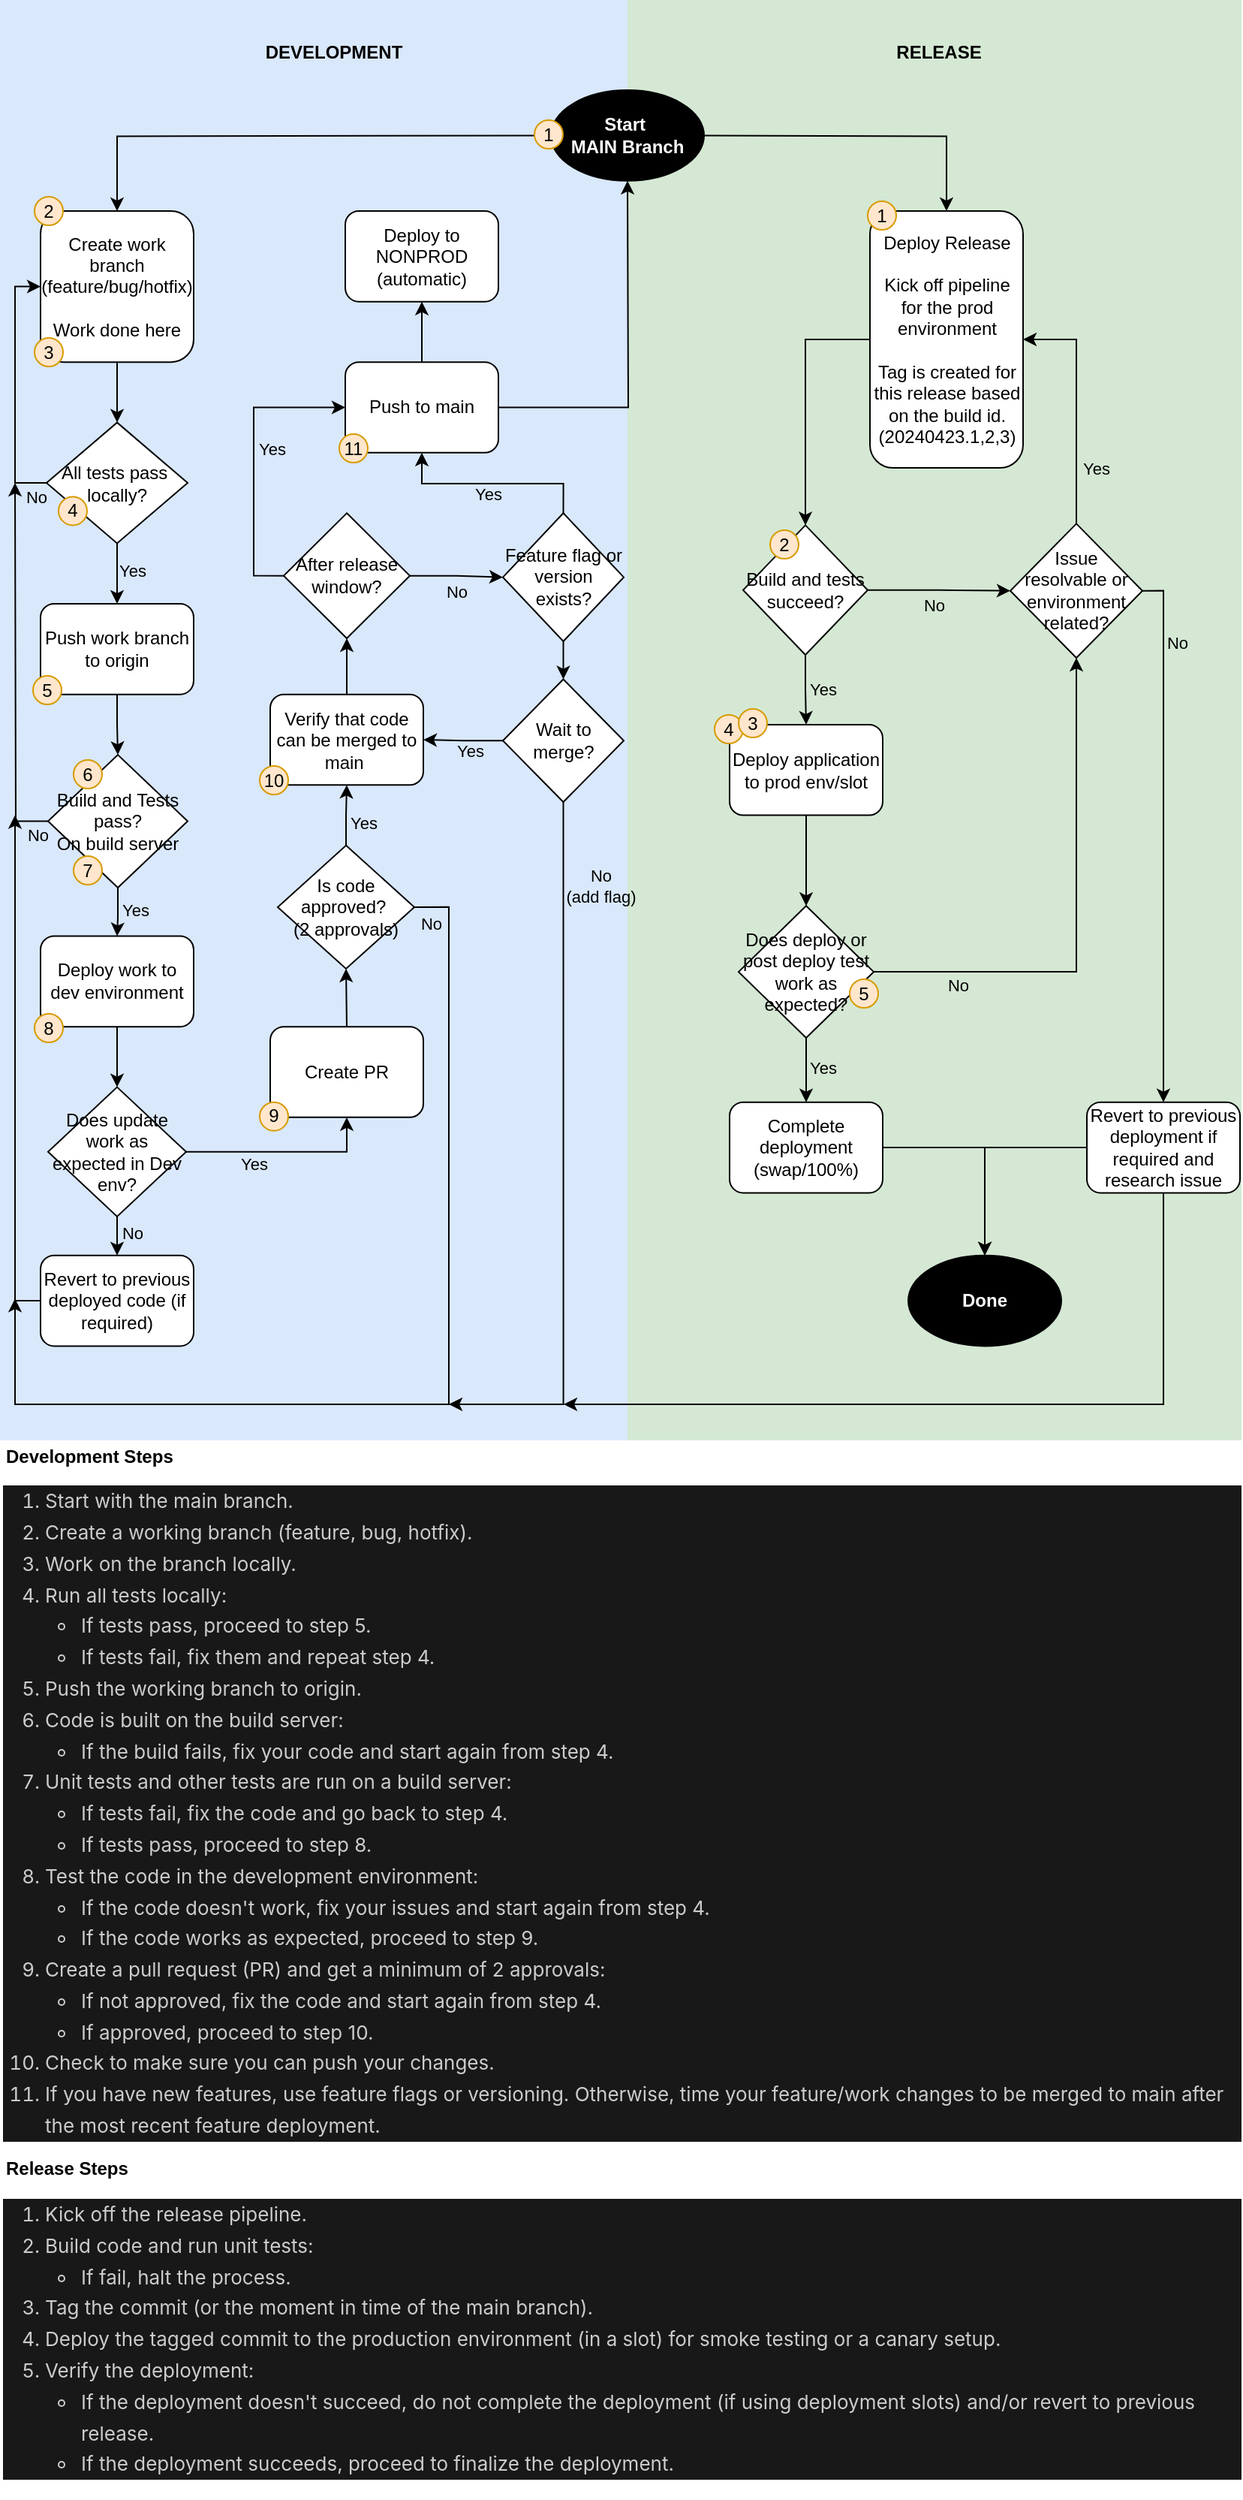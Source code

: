 <mxfile version="22.1.2" type="device">
  <diagram id="C5RBs43oDa-KdzZeNtuy" name="Page-1">
    <mxGraphModel dx="1242" dy="803" grid="0" gridSize="10" guides="1" tooltips="1" connect="1" arrows="1" fold="1" page="1" pageScale="1" pageWidth="827" pageHeight="1169" math="0" shadow="0">
      <root>
        <mxCell id="WIyWlLk6GJQsqaUBKTNV-0" />
        <mxCell id="WIyWlLk6GJQsqaUBKTNV-1" parent="WIyWlLk6GJQsqaUBKTNV-0" />
        <mxCell id="Xd6AD5frq-kMg15XLtfD-115" value="" style="rounded=0;whiteSpace=wrap;html=1;fillColor=#d5e8d4;strokeColor=none;" vertex="1" parent="WIyWlLk6GJQsqaUBKTNV-1">
          <mxGeometry x="409" width="418" height="959" as="geometry" />
        </mxCell>
        <mxCell id="Xd6AD5frq-kMg15XLtfD-114" value="" style="rounded=0;whiteSpace=wrap;html=1;fillColor=#dae8fc;strokeColor=none;" vertex="1" parent="WIyWlLk6GJQsqaUBKTNV-1">
          <mxGeometry width="418" height="959" as="geometry" />
        </mxCell>
        <mxCell id="Xd6AD5frq-kMg15XLtfD-113" value="" style="group;fontColor=#FFFFFF;" vertex="1" connectable="0" parent="WIyWlLk6GJQsqaUBKTNV-1">
          <mxGeometry x="10" y="50" width="816" height="885" as="geometry" />
        </mxCell>
        <mxCell id="Xd6AD5frq-kMg15XLtfD-31" style="edgeStyle=orthogonalEdgeStyle;rounded=0;orthogonalLoop=1;jettySize=auto;html=1;entryX=0.5;entryY=0;entryDx=0;entryDy=0;" edge="1" parent="Xd6AD5frq-kMg15XLtfD-113" target="Xd6AD5frq-kMg15XLtfD-3">
          <mxGeometry relative="1" as="geometry">
            <mxPoint x="357" y="40.227" as="sourcePoint" />
          </mxGeometry>
        </mxCell>
        <mxCell id="Xd6AD5frq-kMg15XLtfD-3" value="Create work branch&lt;br&gt;(feature/bug/hotfix)&lt;br&gt;&lt;br&gt;Work done here" style="rounded=1;whiteSpace=wrap;html=1;container=0;" vertex="1" parent="Xd6AD5frq-kMg15XLtfD-113">
          <mxGeometry x="17" y="90.511" width="102" height="100.568" as="geometry" />
        </mxCell>
        <mxCell id="Xd6AD5frq-kMg15XLtfD-35" style="edgeStyle=orthogonalEdgeStyle;rounded=0;orthogonalLoop=1;jettySize=auto;html=1;entryX=0;entryY=0.5;entryDx=0;entryDy=0;exitX=0;exitY=0.5;exitDx=0;exitDy=0;" edge="1" parent="Xd6AD5frq-kMg15XLtfD-113" source="Xd6AD5frq-kMg15XLtfD-5" target="Xd6AD5frq-kMg15XLtfD-3">
          <mxGeometry relative="1" as="geometry">
            <Array as="points">
              <mxPoint y="272" />
              <mxPoint y="141" />
            </Array>
          </mxGeometry>
        </mxCell>
        <mxCell id="Xd6AD5frq-kMg15XLtfD-40" value="No" style="edgeLabel;html=1;align=center;verticalAlign=middle;resizable=0;points=[];container=0;labelBackgroundColor=none;" vertex="1" connectable="0" parent="Xd6AD5frq-kMg15XLtfD-35">
          <mxGeometry x="-0.763" y="1" relative="1" as="geometry">
            <mxPoint x="13" y="8" as="offset" />
          </mxGeometry>
        </mxCell>
        <mxCell id="Xd6AD5frq-kMg15XLtfD-5" value="All tests pass&amp;nbsp;&lt;br&gt;locally?" style="rhombus;whiteSpace=wrap;html=1;container=0;" vertex="1" parent="Xd6AD5frq-kMg15XLtfD-113">
          <mxGeometry x="21" y="231.31" width="94" height="80.45" as="geometry" />
        </mxCell>
        <mxCell id="Xd6AD5frq-kMg15XLtfD-33" style="edgeStyle=orthogonalEdgeStyle;rounded=0;orthogonalLoop=1;jettySize=auto;html=1;entryX=0.5;entryY=0;entryDx=0;entryDy=0;" edge="1" parent="Xd6AD5frq-kMg15XLtfD-113" source="Xd6AD5frq-kMg15XLtfD-3" target="Xd6AD5frq-kMg15XLtfD-5">
          <mxGeometry relative="1" as="geometry" />
        </mxCell>
        <mxCell id="Xd6AD5frq-kMg15XLtfD-6" value="Push work branch to origin" style="rounded=1;whiteSpace=wrap;html=1;container=0;" vertex="1" parent="Xd6AD5frq-kMg15XLtfD-113">
          <mxGeometry x="17" y="351.989" width="102" height="60.341" as="geometry" />
        </mxCell>
        <mxCell id="Xd6AD5frq-kMg15XLtfD-34" value="" style="edgeStyle=orthogonalEdgeStyle;rounded=0;orthogonalLoop=1;jettySize=auto;html=1;" edge="1" parent="Xd6AD5frq-kMg15XLtfD-113" source="Xd6AD5frq-kMg15XLtfD-5" target="Xd6AD5frq-kMg15XLtfD-6">
          <mxGeometry relative="1" as="geometry" />
        </mxCell>
        <mxCell id="Xd6AD5frq-kMg15XLtfD-36" value="Yes" style="edgeLabel;html=1;align=center;verticalAlign=middle;resizable=0;points=[];container=0;labelBackgroundColor=none;" vertex="1" connectable="0" parent="Xd6AD5frq-kMg15XLtfD-34">
          <mxGeometry x="-0.2" relative="1" as="geometry">
            <mxPoint x="10" y="2" as="offset" />
          </mxGeometry>
        </mxCell>
        <mxCell id="Xd6AD5frq-kMg15XLtfD-38" style="edgeStyle=orthogonalEdgeStyle;rounded=0;orthogonalLoop=1;jettySize=auto;html=1;exitX=0;exitY=0.5;exitDx=0;exitDy=0;" edge="1" parent="Xd6AD5frq-kMg15XLtfD-113" source="Xd6AD5frq-kMg15XLtfD-7">
          <mxGeometry relative="1" as="geometry">
            <mxPoint y="271.534" as="targetPoint" />
          </mxGeometry>
        </mxCell>
        <mxCell id="Xd6AD5frq-kMg15XLtfD-39" value="No" style="edgeLabel;html=1;align=center;verticalAlign=middle;resizable=0;points=[];container=0;labelBackgroundColor=none;" vertex="1" connectable="0" parent="Xd6AD5frq-kMg15XLtfD-38">
          <mxGeometry x="-0.842" y="1" relative="1" as="geometry">
            <mxPoint x="12" y="8" as="offset" />
          </mxGeometry>
        </mxCell>
        <mxCell id="Xd6AD5frq-kMg15XLtfD-7" value="Build and Tests pass?&lt;br&gt;On build server" style="rhombus;whiteSpace=wrap;html=1;container=0;" vertex="1" parent="Xd6AD5frq-kMg15XLtfD-113">
          <mxGeometry x="22" y="452.56" width="93" height="88.44" as="geometry" />
        </mxCell>
        <mxCell id="Xd6AD5frq-kMg15XLtfD-37" style="edgeStyle=orthogonalEdgeStyle;rounded=0;orthogonalLoop=1;jettySize=auto;html=1;entryX=0.5;entryY=0;entryDx=0;entryDy=0;" edge="1" parent="Xd6AD5frq-kMg15XLtfD-113" source="Xd6AD5frq-kMg15XLtfD-6" target="Xd6AD5frq-kMg15XLtfD-7">
          <mxGeometry relative="1" as="geometry" />
        </mxCell>
        <mxCell id="Xd6AD5frq-kMg15XLtfD-8" value="Deploy work to dev environment" style="rounded=1;whiteSpace=wrap;html=1;container=0;" vertex="1" parent="Xd6AD5frq-kMg15XLtfD-113">
          <mxGeometry x="17" y="573.239" width="102" height="60.341" as="geometry" />
        </mxCell>
        <mxCell id="Xd6AD5frq-kMg15XLtfD-41" style="edgeStyle=orthogonalEdgeStyle;rounded=0;orthogonalLoop=1;jettySize=auto;html=1;entryX=0.5;entryY=0;entryDx=0;entryDy=0;" edge="1" parent="Xd6AD5frq-kMg15XLtfD-113" source="Xd6AD5frq-kMg15XLtfD-7" target="Xd6AD5frq-kMg15XLtfD-8">
          <mxGeometry relative="1" as="geometry" />
        </mxCell>
        <mxCell id="Xd6AD5frq-kMg15XLtfD-42" value="Yes" style="edgeLabel;html=1;align=center;verticalAlign=middle;resizable=0;points=[];container=0;labelBackgroundColor=none;" vertex="1" connectable="0" parent="Xd6AD5frq-kMg15XLtfD-41">
          <mxGeometry x="-0.1" y="-1" relative="1" as="geometry">
            <mxPoint x="12" as="offset" />
          </mxGeometry>
        </mxCell>
        <mxCell id="Xd6AD5frq-kMg15XLtfD-9" value="Does update work as expected in Dev env?" style="rhombus;whiteSpace=wrap;html=1;container=0;" vertex="1" parent="Xd6AD5frq-kMg15XLtfD-113">
          <mxGeometry x="22" y="673.81" width="92" height="86.19" as="geometry" />
        </mxCell>
        <mxCell id="Xd6AD5frq-kMg15XLtfD-43" style="edgeStyle=orthogonalEdgeStyle;rounded=0;orthogonalLoop=1;jettySize=auto;html=1;entryX=0.5;entryY=0;entryDx=0;entryDy=0;" edge="1" parent="Xd6AD5frq-kMg15XLtfD-113" source="Xd6AD5frq-kMg15XLtfD-8" target="Xd6AD5frq-kMg15XLtfD-9">
          <mxGeometry relative="1" as="geometry" />
        </mxCell>
        <mxCell id="Xd6AD5frq-kMg15XLtfD-47" style="edgeStyle=orthogonalEdgeStyle;rounded=0;orthogonalLoop=1;jettySize=auto;html=1;" edge="1" parent="Xd6AD5frq-kMg15XLtfD-113" source="Xd6AD5frq-kMg15XLtfD-10">
          <mxGeometry relative="1" as="geometry">
            <mxPoint y="492.784" as="targetPoint" />
            <Array as="points">
              <mxPoint y="816" />
            </Array>
          </mxGeometry>
        </mxCell>
        <mxCell id="Xd6AD5frq-kMg15XLtfD-10" value="Revert to previous deployed code (if required)" style="rounded=1;whiteSpace=wrap;html=1;container=0;" vertex="1" parent="Xd6AD5frq-kMg15XLtfD-113">
          <mxGeometry x="17" y="785.86" width="102" height="60.341" as="geometry" />
        </mxCell>
        <mxCell id="Xd6AD5frq-kMg15XLtfD-46" style="edgeStyle=orthogonalEdgeStyle;rounded=0;orthogonalLoop=1;jettySize=auto;html=1;exitX=0.5;exitY=1;exitDx=0;exitDy=0;entryX=0.5;entryY=0;entryDx=0;entryDy=0;" edge="1" parent="Xd6AD5frq-kMg15XLtfD-113" source="Xd6AD5frq-kMg15XLtfD-9" target="Xd6AD5frq-kMg15XLtfD-10">
          <mxGeometry relative="1" as="geometry" />
        </mxCell>
        <mxCell id="Xd6AD5frq-kMg15XLtfD-48" value="No" style="edgeLabel;html=1;align=center;verticalAlign=middle;resizable=0;points=[];container=0;labelBackgroundColor=none;" vertex="1" connectable="0" parent="Xd6AD5frq-kMg15XLtfD-46">
          <mxGeometry x="-0.198" y="-2" relative="1" as="geometry">
            <mxPoint x="12" as="offset" />
          </mxGeometry>
        </mxCell>
        <mxCell id="Xd6AD5frq-kMg15XLtfD-11" value="Create PR" style="rounded=1;whiteSpace=wrap;html=1;container=0;" vertex="1" parent="Xd6AD5frq-kMg15XLtfD-113">
          <mxGeometry x="170" y="633.58" width="102" height="60.341" as="geometry" />
        </mxCell>
        <mxCell id="Xd6AD5frq-kMg15XLtfD-49" style="edgeStyle=orthogonalEdgeStyle;rounded=0;orthogonalLoop=1;jettySize=auto;html=1;entryX=0.5;entryY=1;entryDx=0;entryDy=0;" edge="1" parent="Xd6AD5frq-kMg15XLtfD-113" source="Xd6AD5frq-kMg15XLtfD-9" target="Xd6AD5frq-kMg15XLtfD-11">
          <mxGeometry relative="1" as="geometry" />
        </mxCell>
        <mxCell id="Xd6AD5frq-kMg15XLtfD-50" value="Yes" style="edgeLabel;html=1;align=center;verticalAlign=middle;resizable=0;points=[];container=0;labelBackgroundColor=none;" vertex="1" connectable="0" parent="Xd6AD5frq-kMg15XLtfD-49">
          <mxGeometry x="-0.368" relative="1" as="geometry">
            <mxPoint x="4" y="8" as="offset" />
          </mxGeometry>
        </mxCell>
        <mxCell id="Xd6AD5frq-kMg15XLtfD-53" style="edgeStyle=orthogonalEdgeStyle;rounded=0;orthogonalLoop=1;jettySize=auto;html=1;exitX=1;exitY=0.5;exitDx=0;exitDy=0;" edge="1" parent="Xd6AD5frq-kMg15XLtfD-113" source="Xd6AD5frq-kMg15XLtfD-12">
          <mxGeometry relative="1" as="geometry">
            <mxPoint y="814.602" as="targetPoint" />
            <Array as="points">
              <mxPoint x="289" y="553.125" />
              <mxPoint x="289" y="885" />
              <mxPoint y="885" />
            </Array>
          </mxGeometry>
        </mxCell>
        <mxCell id="Xd6AD5frq-kMg15XLtfD-54" value="No" style="edgeLabel;html=1;align=center;verticalAlign=middle;resizable=0;points=[];container=0;labelBackgroundColor=none;" vertex="1" connectable="0" parent="Xd6AD5frq-kMg15XLtfD-53">
          <mxGeometry x="-0.952" y="-1" relative="1" as="geometry">
            <mxPoint x="-6" y="10" as="offset" />
          </mxGeometry>
        </mxCell>
        <mxCell id="Xd6AD5frq-kMg15XLtfD-12" value="Is code approved?&amp;nbsp;&lt;br&gt;(2 approvals)" style="rhombus;whiteSpace=wrap;html=1;container=0;" vertex="1" parent="Xd6AD5frq-kMg15XLtfD-113">
          <mxGeometry x="175" y="512.9" width="91" height="82.1" as="geometry" />
        </mxCell>
        <mxCell id="Xd6AD5frq-kMg15XLtfD-52" style="edgeStyle=orthogonalEdgeStyle;rounded=0;orthogonalLoop=1;jettySize=auto;html=1;exitX=0.5;exitY=0;exitDx=0;exitDy=0;entryX=0.5;entryY=1;entryDx=0;entryDy=0;" edge="1" parent="Xd6AD5frq-kMg15XLtfD-113" source="Xd6AD5frq-kMg15XLtfD-11" target="Xd6AD5frq-kMg15XLtfD-12">
          <mxGeometry relative="1" as="geometry" />
        </mxCell>
        <mxCell id="Xd6AD5frq-kMg15XLtfD-13" value="Verify that code can be merged to main&amp;nbsp;" style="rounded=1;whiteSpace=wrap;html=1;container=0;" vertex="1" parent="Xd6AD5frq-kMg15XLtfD-113">
          <mxGeometry x="170" y="412.33" width="102" height="60.341" as="geometry" />
        </mxCell>
        <mxCell id="Xd6AD5frq-kMg15XLtfD-55" style="edgeStyle=orthogonalEdgeStyle;rounded=0;orthogonalLoop=1;jettySize=auto;html=1;entryX=0.5;entryY=1;entryDx=0;entryDy=0;" edge="1" parent="Xd6AD5frq-kMg15XLtfD-113" source="Xd6AD5frq-kMg15XLtfD-12" target="Xd6AD5frq-kMg15XLtfD-13">
          <mxGeometry relative="1" as="geometry" />
        </mxCell>
        <mxCell id="Xd6AD5frq-kMg15XLtfD-56" value="Yes" style="edgeLabel;html=1;align=center;verticalAlign=middle;resizable=0;points=[];container=0;labelBackgroundColor=none;" vertex="1" connectable="0" parent="Xd6AD5frq-kMg15XLtfD-55">
          <mxGeometry x="-0.25" y="1" relative="1" as="geometry">
            <mxPoint x="12" as="offset" />
          </mxGeometry>
        </mxCell>
        <mxCell id="Xd6AD5frq-kMg15XLtfD-14" value="After release window?" style="rhombus;whiteSpace=wrap;html=1;container=0;" vertex="1" parent="Xd6AD5frq-kMg15XLtfD-113">
          <mxGeometry x="179" y="291.65" width="84" height="83.35" as="geometry" />
        </mxCell>
        <mxCell id="Xd6AD5frq-kMg15XLtfD-57" style="edgeStyle=orthogonalEdgeStyle;rounded=0;orthogonalLoop=1;jettySize=auto;html=1;entryX=0.5;entryY=1;entryDx=0;entryDy=0;" edge="1" parent="Xd6AD5frq-kMg15XLtfD-113" source="Xd6AD5frq-kMg15XLtfD-13" target="Xd6AD5frq-kMg15XLtfD-14">
          <mxGeometry relative="1" as="geometry" />
        </mxCell>
        <mxCell id="Xd6AD5frq-kMg15XLtfD-73" style="edgeStyle=orthogonalEdgeStyle;rounded=0;orthogonalLoop=1;jettySize=auto;html=1;" edge="1" parent="Xd6AD5frq-kMg15XLtfD-113" source="Xd6AD5frq-kMg15XLtfD-15">
          <mxGeometry relative="1" as="geometry">
            <mxPoint x="408" y="70.398" as="targetPoint" />
          </mxGeometry>
        </mxCell>
        <mxCell id="Xd6AD5frq-kMg15XLtfD-15" value="Push to main" style="rounded=1;whiteSpace=wrap;html=1;container=0;" vertex="1" parent="Xd6AD5frq-kMg15XLtfD-113">
          <mxGeometry x="220" y="191.08" width="102" height="60.341" as="geometry" />
        </mxCell>
        <mxCell id="Xd6AD5frq-kMg15XLtfD-27" style="edgeStyle=orthogonalEdgeStyle;rounded=0;orthogonalLoop=1;jettySize=auto;html=1;entryX=0;entryY=0.5;entryDx=0;entryDy=0;exitX=0;exitY=0.5;exitDx=0;exitDy=0;" edge="1" parent="Xd6AD5frq-kMg15XLtfD-113" source="Xd6AD5frq-kMg15XLtfD-14" target="Xd6AD5frq-kMg15XLtfD-15">
          <mxGeometry relative="1" as="geometry" />
        </mxCell>
        <mxCell id="Xd6AD5frq-kMg15XLtfD-28" value="Yes" style="edgeLabel;html=1;align=center;verticalAlign=middle;resizable=0;points=[];container=0;labelBackgroundColor=none;" vertex="1" connectable="0" parent="Xd6AD5frq-kMg15XLtfD-27">
          <mxGeometry x="0.082" y="4" relative="1" as="geometry">
            <mxPoint x="16" as="offset" />
          </mxGeometry>
        </mxCell>
        <mxCell id="Xd6AD5frq-kMg15XLtfD-16" value="Deploy to NONPROD&lt;br&gt;(automatic)" style="rounded=1;whiteSpace=wrap;html=1;container=0;" vertex="1" parent="Xd6AD5frq-kMg15XLtfD-113">
          <mxGeometry x="220" y="90.511" width="102" height="60.341" as="geometry" />
        </mxCell>
        <mxCell id="Xd6AD5frq-kMg15XLtfD-26" style="edgeStyle=orthogonalEdgeStyle;rounded=0;orthogonalLoop=1;jettySize=auto;html=1;entryX=0.5;entryY=1;entryDx=0;entryDy=0;" edge="1" parent="Xd6AD5frq-kMg15XLtfD-113" source="Xd6AD5frq-kMg15XLtfD-15" target="Xd6AD5frq-kMg15XLtfD-16">
          <mxGeometry relative="1" as="geometry" />
        </mxCell>
        <mxCell id="Xd6AD5frq-kMg15XLtfD-24" style="edgeStyle=orthogonalEdgeStyle;rounded=0;orthogonalLoop=1;jettySize=auto;html=1;entryX=0.5;entryY=1;entryDx=0;entryDy=0;exitX=0.5;exitY=0;exitDx=0;exitDy=0;" edge="1" parent="Xd6AD5frq-kMg15XLtfD-113" source="Xd6AD5frq-kMg15XLtfD-19" target="Xd6AD5frq-kMg15XLtfD-15">
          <mxGeometry relative="1" as="geometry">
            <Array as="points">
              <mxPoint x="365" y="272" />
              <mxPoint x="271" y="272" />
            </Array>
          </mxGeometry>
        </mxCell>
        <mxCell id="Xd6AD5frq-kMg15XLtfD-29" value="Yes" style="edgeLabel;html=1;align=center;verticalAlign=middle;resizable=0;points=[];container=0;labelBackgroundColor=none;" vertex="1" connectable="0" parent="Xd6AD5frq-kMg15XLtfD-24">
          <mxGeometry x="-0.079" relative="1" as="geometry">
            <mxPoint x="-8" y="7" as="offset" />
          </mxGeometry>
        </mxCell>
        <mxCell id="Xd6AD5frq-kMg15XLtfD-19" value="Feature flag or version exists?" style="rhombus;whiteSpace=wrap;html=1;container=0;" vertex="1" parent="Xd6AD5frq-kMg15XLtfD-113">
          <mxGeometry x="325" y="291.65" width="80.5" height="85.35" as="geometry" />
        </mxCell>
        <mxCell id="Xd6AD5frq-kMg15XLtfD-22" style="edgeStyle=orthogonalEdgeStyle;rounded=0;orthogonalLoop=1;jettySize=auto;html=1;entryX=0;entryY=0.5;entryDx=0;entryDy=0;" edge="1" parent="Xd6AD5frq-kMg15XLtfD-113" source="Xd6AD5frq-kMg15XLtfD-14" target="Xd6AD5frq-kMg15XLtfD-19">
          <mxGeometry relative="1" as="geometry" />
        </mxCell>
        <mxCell id="Xd6AD5frq-kMg15XLtfD-23" value="No" style="edgeLabel;html=1;align=center;verticalAlign=middle;resizable=0;points=[];container=0;labelBackgroundColor=none;" vertex="1" connectable="0" parent="Xd6AD5frq-kMg15XLtfD-22">
          <mxGeometry x="-0.014" relative="1" as="geometry">
            <mxPoint y="10" as="offset" />
          </mxGeometry>
        </mxCell>
        <mxCell id="Xd6AD5frq-kMg15XLtfD-64" style="edgeStyle=orthogonalEdgeStyle;rounded=0;orthogonalLoop=1;jettySize=auto;html=1;entryX=1;entryY=0.5;entryDx=0;entryDy=0;" edge="1" parent="Xd6AD5frq-kMg15XLtfD-113" source="Xd6AD5frq-kMg15XLtfD-62" target="Xd6AD5frq-kMg15XLtfD-13">
          <mxGeometry relative="1" as="geometry" />
        </mxCell>
        <mxCell id="Xd6AD5frq-kMg15XLtfD-65" value="Yes" style="edgeLabel;html=1;align=center;verticalAlign=middle;resizable=0;points=[];container=0;labelBackgroundColor=none;" vertex="1" connectable="0" parent="Xd6AD5frq-kMg15XLtfD-64">
          <mxGeometry x="-0.771" y="2" relative="1" as="geometry">
            <mxPoint x="-16" y="5" as="offset" />
          </mxGeometry>
        </mxCell>
        <mxCell id="Xd6AD5frq-kMg15XLtfD-66" style="edgeStyle=orthogonalEdgeStyle;rounded=0;orthogonalLoop=1;jettySize=auto;html=1;exitX=0.5;exitY=1;exitDx=0;exitDy=0;" edge="1" parent="Xd6AD5frq-kMg15XLtfD-113" source="Xd6AD5frq-kMg15XLtfD-62">
          <mxGeometry relative="1" as="geometry">
            <mxPoint x="289" y="885" as="targetPoint" />
            <Array as="points">
              <mxPoint x="365.5" y="885" />
            </Array>
          </mxGeometry>
        </mxCell>
        <mxCell id="Xd6AD5frq-kMg15XLtfD-67" value="No&lt;br&gt;(add flag)" style="edgeLabel;html=1;align=center;verticalAlign=middle;resizable=0;points=[];container=0;labelBackgroundColor=none;" vertex="1" connectable="0" parent="Xd6AD5frq-kMg15XLtfD-66">
          <mxGeometry x="-0.805" y="1" relative="1" as="geometry">
            <mxPoint x="23" y="9" as="offset" />
          </mxGeometry>
        </mxCell>
        <mxCell id="Xd6AD5frq-kMg15XLtfD-62" value="Wait to merge?" style="rhombus;whiteSpace=wrap;html=1;container=0;" vertex="1" parent="Xd6AD5frq-kMg15XLtfD-113">
          <mxGeometry x="325" y="402.27" width="80.5" height="81.73" as="geometry" />
        </mxCell>
        <mxCell id="Xd6AD5frq-kMg15XLtfD-69" style="edgeStyle=orthogonalEdgeStyle;rounded=0;orthogonalLoop=1;jettySize=auto;html=1;entryX=0.5;entryY=0;entryDx=0;entryDy=0;" edge="1" parent="Xd6AD5frq-kMg15XLtfD-113" source="Xd6AD5frq-kMg15XLtfD-19" target="Xd6AD5frq-kMg15XLtfD-62">
          <mxGeometry relative="1" as="geometry" />
        </mxCell>
        <mxCell id="Xd6AD5frq-kMg15XLtfD-74" style="edgeStyle=orthogonalEdgeStyle;rounded=0;orthogonalLoop=1;jettySize=auto;html=1;entryX=0.5;entryY=0;entryDx=0;entryDy=0;" edge="1" parent="Xd6AD5frq-kMg15XLtfD-113" target="Xd6AD5frq-kMg15XLtfD-72">
          <mxGeometry relative="1" as="geometry">
            <mxPoint x="459" y="40.227" as="sourcePoint" />
          </mxGeometry>
        </mxCell>
        <mxCell id="Xd6AD5frq-kMg15XLtfD-72" value="Deploy Release&lt;br&gt;&lt;br&gt;Kick off pipeline for the prod environment&lt;br&gt;&lt;br&gt;Tag is created for this release based on the build id. (20240423.1,2,3)" style="rounded=1;whiteSpace=wrap;html=1;container=0;" vertex="1" parent="Xd6AD5frq-kMg15XLtfD-113">
          <mxGeometry x="569.5" y="90.511" width="102" height="170.966" as="geometry" />
        </mxCell>
        <mxCell id="Xd6AD5frq-kMg15XLtfD-75" value="Build and tests succeed?" style="rhombus;whiteSpace=wrap;html=1;container=0;" vertex="1" parent="Xd6AD5frq-kMg15XLtfD-113">
          <mxGeometry x="485" y="299.7" width="83" height="86.3" as="geometry" />
        </mxCell>
        <mxCell id="Xd6AD5frq-kMg15XLtfD-78" style="edgeStyle=orthogonalEdgeStyle;rounded=0;orthogonalLoop=1;jettySize=auto;html=1;entryX=0.5;entryY=0;entryDx=0;entryDy=0;" edge="1" parent="Xd6AD5frq-kMg15XLtfD-113" source="Xd6AD5frq-kMg15XLtfD-72" target="Xd6AD5frq-kMg15XLtfD-75">
          <mxGeometry relative="1" as="geometry" />
        </mxCell>
        <mxCell id="Xd6AD5frq-kMg15XLtfD-79" value="Deploy application to prod env/slot" style="rounded=1;whiteSpace=wrap;html=1;container=0;" vertex="1" parent="Xd6AD5frq-kMg15XLtfD-113">
          <mxGeometry x="476" y="432.443" width="102" height="60.341" as="geometry" />
        </mxCell>
        <mxCell id="Xd6AD5frq-kMg15XLtfD-84" style="edgeStyle=orthogonalEdgeStyle;rounded=0;orthogonalLoop=1;jettySize=auto;html=1;entryX=0.5;entryY=0;entryDx=0;entryDy=0;exitX=0.5;exitY=1;exitDx=0;exitDy=0;" edge="1" parent="Xd6AD5frq-kMg15XLtfD-113" source="Xd6AD5frq-kMg15XLtfD-75" target="Xd6AD5frq-kMg15XLtfD-79">
          <mxGeometry relative="1" as="geometry" />
        </mxCell>
        <mxCell id="Xd6AD5frq-kMg15XLtfD-85" value="Yes" style="edgeLabel;html=1;align=center;verticalAlign=middle;resizable=0;points=[];container=0;labelBackgroundColor=none;" vertex="1" connectable="0" parent="Xd6AD5frq-kMg15XLtfD-84">
          <mxGeometry x="-0.68" y="2" relative="1" as="geometry">
            <mxPoint x="9" y="15" as="offset" />
          </mxGeometry>
        </mxCell>
        <mxCell id="Xd6AD5frq-kMg15XLtfD-80" value="Does deploy or post deploy test work as expected?" style="rhombus;whiteSpace=wrap;html=1;container=0;" vertex="1" parent="Xd6AD5frq-kMg15XLtfD-113">
          <mxGeometry x="482" y="553.13" width="90" height="87.88" as="geometry" />
        </mxCell>
        <mxCell id="Xd6AD5frq-kMg15XLtfD-99" style="edgeStyle=orthogonalEdgeStyle;rounded=0;orthogonalLoop=1;jettySize=auto;html=1;exitX=0.5;exitY=1;exitDx=0;exitDy=0;entryX=0.5;entryY=0;entryDx=0;entryDy=0;" edge="1" parent="Xd6AD5frq-kMg15XLtfD-113" source="Xd6AD5frq-kMg15XLtfD-79" target="Xd6AD5frq-kMg15XLtfD-80">
          <mxGeometry relative="1" as="geometry" />
        </mxCell>
        <mxCell id="Xd6AD5frq-kMg15XLtfD-81" value="Complete deployment (swap/100%)" style="rounded=1;whiteSpace=wrap;html=1;container=0;" vertex="1" parent="Xd6AD5frq-kMg15XLtfD-113">
          <mxGeometry x="476" y="683.864" width="102" height="60.341" as="geometry" />
        </mxCell>
        <mxCell id="Xd6AD5frq-kMg15XLtfD-92" style="edgeStyle=orthogonalEdgeStyle;rounded=0;orthogonalLoop=1;jettySize=auto;html=1;entryX=0.5;entryY=0;entryDx=0;entryDy=0;" edge="1" parent="Xd6AD5frq-kMg15XLtfD-113" source="Xd6AD5frq-kMg15XLtfD-80" target="Xd6AD5frq-kMg15XLtfD-81">
          <mxGeometry relative="1" as="geometry" />
        </mxCell>
        <mxCell id="Xd6AD5frq-kMg15XLtfD-116" value="Yes" style="edgeLabel;html=1;align=center;verticalAlign=middle;resizable=0;points=[];labelBackgroundColor=none;" vertex="1" connectable="0" parent="Xd6AD5frq-kMg15XLtfD-92">
          <mxGeometry x="-0.16" y="2" relative="1" as="geometry">
            <mxPoint x="9" y="2" as="offset" />
          </mxGeometry>
        </mxCell>
        <mxCell id="Xd6AD5frq-kMg15XLtfD-110" style="edgeStyle=orthogonalEdgeStyle;rounded=0;orthogonalLoop=1;jettySize=auto;html=1;exitX=0.5;exitY=1;exitDx=0;exitDy=0;" edge="1" parent="Xd6AD5frq-kMg15XLtfD-113" source="Xd6AD5frq-kMg15XLtfD-83">
          <mxGeometry relative="1" as="geometry">
            <mxPoint x="365.5" y="885" as="targetPoint" />
            <Array as="points">
              <mxPoint x="765" y="885" />
            </Array>
          </mxGeometry>
        </mxCell>
        <mxCell id="Xd6AD5frq-kMg15XLtfD-83" value="Revert to previous deployment if required and &lt;br&gt;research issue" style="rounded=1;whiteSpace=wrap;html=1;container=0;" vertex="1" parent="Xd6AD5frq-kMg15XLtfD-113">
          <mxGeometry x="714" y="683.864" width="102" height="60.341" as="geometry" />
        </mxCell>
        <mxCell id="Xd6AD5frq-kMg15XLtfD-90" style="edgeStyle=orthogonalEdgeStyle;rounded=0;orthogonalLoop=1;jettySize=auto;html=1;exitX=1;exitY=0.5;exitDx=0;exitDy=0;" edge="1" parent="Xd6AD5frq-kMg15XLtfD-113" source="Xd6AD5frq-kMg15XLtfD-86">
          <mxGeometry relative="1" as="geometry">
            <mxPoint x="739.5" y="341.932" as="sourcePoint" />
            <mxPoint x="765" y="683.864" as="targetPoint" />
            <Array as="points">
              <mxPoint x="765" y="343" />
            </Array>
          </mxGeometry>
        </mxCell>
        <mxCell id="Xd6AD5frq-kMg15XLtfD-98" value="No" style="edgeLabel;html=1;align=center;verticalAlign=middle;resizable=0;points=[];container=0;labelBackgroundColor=none;" vertex="1" connectable="0" parent="Xd6AD5frq-kMg15XLtfD-90">
          <mxGeometry x="-0.787" y="-2" relative="1" as="geometry">
            <mxPoint x="11" y="10" as="offset" />
          </mxGeometry>
        </mxCell>
        <mxCell id="Xd6AD5frq-kMg15XLtfD-111" style="edgeStyle=orthogonalEdgeStyle;rounded=0;orthogonalLoop=1;jettySize=auto;html=1;entryX=1;entryY=0.5;entryDx=0;entryDy=0;exitX=0.5;exitY=0;exitDx=0;exitDy=0;" edge="1" parent="Xd6AD5frq-kMg15XLtfD-113" source="Xd6AD5frq-kMg15XLtfD-86" target="Xd6AD5frq-kMg15XLtfD-72">
          <mxGeometry relative="1" as="geometry" />
        </mxCell>
        <mxCell id="Xd6AD5frq-kMg15XLtfD-118" value="Yes" style="edgeLabel;html=1;align=center;verticalAlign=middle;resizable=0;points=[];labelBackgroundColor=none;" vertex="1" connectable="0" parent="Xd6AD5frq-kMg15XLtfD-111">
          <mxGeometry x="-0.46" y="-3" relative="1" as="geometry">
            <mxPoint x="10" y="6" as="offset" />
          </mxGeometry>
        </mxCell>
        <mxCell id="Xd6AD5frq-kMg15XLtfD-86" value="Issue resolvable or environment related?" style="rhombus;whiteSpace=wrap;html=1;container=0;" vertex="1" parent="Xd6AD5frq-kMg15XLtfD-113">
          <mxGeometry x="663" y="298.7" width="88" height="89.3" as="geometry" />
        </mxCell>
        <mxCell id="Xd6AD5frq-kMg15XLtfD-101" style="edgeStyle=orthogonalEdgeStyle;rounded=0;orthogonalLoop=1;jettySize=auto;html=1;entryX=0;entryY=0.5;entryDx=0;entryDy=0;" edge="1" parent="Xd6AD5frq-kMg15XLtfD-113" source="Xd6AD5frq-kMg15XLtfD-75" target="Xd6AD5frq-kMg15XLtfD-86">
          <mxGeometry relative="1" as="geometry" />
        </mxCell>
        <mxCell id="Xd6AD5frq-kMg15XLtfD-102" value="No" style="edgeLabel;html=1;align=center;verticalAlign=middle;resizable=0;points=[];container=0;labelBackgroundColor=none;" vertex="1" connectable="0" parent="Xd6AD5frq-kMg15XLtfD-101">
          <mxGeometry x="-0.114" y="1" relative="1" as="geometry">
            <mxPoint x="1" y="11" as="offset" />
          </mxGeometry>
        </mxCell>
        <mxCell id="Xd6AD5frq-kMg15XLtfD-89" style="edgeStyle=orthogonalEdgeStyle;rounded=0;orthogonalLoop=1;jettySize=auto;html=1;entryX=0.5;entryY=1;entryDx=0;entryDy=0;" edge="1" parent="Xd6AD5frq-kMg15XLtfD-113" source="Xd6AD5frq-kMg15XLtfD-80" target="Xd6AD5frq-kMg15XLtfD-86">
          <mxGeometry relative="1" as="geometry" />
        </mxCell>
        <mxCell id="Xd6AD5frq-kMg15XLtfD-117" value="No" style="edgeLabel;html=1;align=center;verticalAlign=middle;resizable=0;points=[];labelBackgroundColor=none;" vertex="1" connectable="0" parent="Xd6AD5frq-kMg15XLtfD-89">
          <mxGeometry x="-0.727" y="-1" relative="1" as="geometry">
            <mxPoint x="9" y="8" as="offset" />
          </mxGeometry>
        </mxCell>
        <mxCell id="Xd6AD5frq-kMg15XLtfD-93" value="Start&amp;nbsp;&lt;br&gt;MAIN Branch" style="ellipse;whiteSpace=wrap;html=1;fillColor=#000000;container=0;fontColor=#FFFFFF;fontStyle=1" vertex="1" parent="Xd6AD5frq-kMg15XLtfD-113">
          <mxGeometry x="357" y="10.057" width="102" height="60.341" as="geometry" />
        </mxCell>
        <mxCell id="Xd6AD5frq-kMg15XLtfD-94" value="Done" style="ellipse;whiteSpace=wrap;html=1;fillColor=#000000;container=0;fontColor=#FFFFFF;fontStyle=1" vertex="1" parent="Xd6AD5frq-kMg15XLtfD-113">
          <mxGeometry x="595" y="785.86" width="102" height="60.341" as="geometry" />
        </mxCell>
        <mxCell id="Xd6AD5frq-kMg15XLtfD-100" style="edgeStyle=orthogonalEdgeStyle;rounded=0;orthogonalLoop=1;jettySize=auto;html=1;entryX=0.5;entryY=0;entryDx=0;entryDy=0;" edge="1" parent="Xd6AD5frq-kMg15XLtfD-113" source="Xd6AD5frq-kMg15XLtfD-81" target="Xd6AD5frq-kMg15XLtfD-94">
          <mxGeometry relative="1" as="geometry" />
        </mxCell>
        <mxCell id="Xd6AD5frq-kMg15XLtfD-104" style="edgeStyle=orthogonalEdgeStyle;rounded=0;orthogonalLoop=1;jettySize=auto;html=1;entryX=0.5;entryY=0;entryDx=0;entryDy=0;" edge="1" parent="Xd6AD5frq-kMg15XLtfD-113" source="Xd6AD5frq-kMg15XLtfD-83" target="Xd6AD5frq-kMg15XLtfD-94">
          <mxGeometry relative="1" as="geometry" />
        </mxCell>
        <mxCell id="Xd6AD5frq-kMg15XLtfD-108" value="&lt;b&gt;RELEASE&lt;/b&gt;" style="text;html=1;strokeColor=none;fillColor=none;align=center;verticalAlign=middle;whiteSpace=wrap;rounded=0;container=0;" vertex="1" parent="Xd6AD5frq-kMg15XLtfD-113">
          <mxGeometry x="589.688" y="-30" width="51" height="30.17" as="geometry" />
        </mxCell>
        <mxCell id="Xd6AD5frq-kMg15XLtfD-109" value="&lt;b&gt;DEVELOPMENT&lt;/b&gt;" style="text;html=1;strokeColor=none;fillColor=none;align=center;verticalAlign=middle;whiteSpace=wrap;rounded=0;container=0;" vertex="1" parent="Xd6AD5frq-kMg15XLtfD-113">
          <mxGeometry x="187" y="-30" width="51" height="30.17" as="geometry" />
        </mxCell>
        <mxCell id="Xd6AD5frq-kMg15XLtfD-125" value="2" style="ellipse;whiteSpace=wrap;html=1;aspect=fixed;fillColor=#ffe6cc;strokeColor=#d79b00;" vertex="1" parent="Xd6AD5frq-kMg15XLtfD-113">
          <mxGeometry x="13" y="81" width="19" height="19" as="geometry" />
        </mxCell>
        <mxCell id="Xd6AD5frq-kMg15XLtfD-120" value="3" style="ellipse;whiteSpace=wrap;html=1;aspect=fixed;fillColor=#ffe6cc;strokeColor=#d79b00;" vertex="1" parent="Xd6AD5frq-kMg15XLtfD-113">
          <mxGeometry x="13" y="175" width="19" height="19" as="geometry" />
        </mxCell>
        <mxCell id="Xd6AD5frq-kMg15XLtfD-123" value="4" style="ellipse;whiteSpace=wrap;html=1;aspect=fixed;fillColor=#ffe6cc;strokeColor=#d79b00;" vertex="1" parent="Xd6AD5frq-kMg15XLtfD-113">
          <mxGeometry x="29" y="280.7" width="19" height="19" as="geometry" />
        </mxCell>
        <mxCell id="Xd6AD5frq-kMg15XLtfD-129" value="6" style="ellipse;whiteSpace=wrap;html=1;aspect=fixed;fillColor=#ffe6cc;strokeColor=#d79b00;" vertex="1" parent="Xd6AD5frq-kMg15XLtfD-113">
          <mxGeometry x="39" y="456" width="19" height="19" as="geometry" />
        </mxCell>
        <mxCell id="Xd6AD5frq-kMg15XLtfD-130" value="7" style="ellipse;whiteSpace=wrap;html=1;aspect=fixed;fillColor=#ffe6cc;strokeColor=#d79b00;" vertex="1" parent="Xd6AD5frq-kMg15XLtfD-113">
          <mxGeometry x="39" y="520" width="19" height="19" as="geometry" />
        </mxCell>
        <mxCell id="Xd6AD5frq-kMg15XLtfD-131" value="8" style="ellipse;whiteSpace=wrap;html=1;aspect=fixed;fillColor=#ffe6cc;strokeColor=#d79b00;" vertex="1" parent="Xd6AD5frq-kMg15XLtfD-113">
          <mxGeometry x="13" y="625" width="19" height="19" as="geometry" />
        </mxCell>
        <mxCell id="Xd6AD5frq-kMg15XLtfD-132" value="9" style="ellipse;whiteSpace=wrap;html=1;aspect=fixed;fillColor=#ffe6cc;strokeColor=#d79b00;" vertex="1" parent="Xd6AD5frq-kMg15XLtfD-113">
          <mxGeometry x="163" y="683.86" width="19" height="19" as="geometry" />
        </mxCell>
        <mxCell id="Xd6AD5frq-kMg15XLtfD-133" value="10" style="ellipse;whiteSpace=wrap;html=1;aspect=fixed;fillColor=#ffe6cc;strokeColor=#d79b00;" vertex="1" parent="Xd6AD5frq-kMg15XLtfD-113">
          <mxGeometry x="163" y="460" width="19" height="19" as="geometry" />
        </mxCell>
        <mxCell id="Xd6AD5frq-kMg15XLtfD-134" value="11" style="ellipse;whiteSpace=wrap;html=1;aspect=fixed;fillColor=#ffe6cc;strokeColor=#d79b00;" vertex="1" parent="Xd6AD5frq-kMg15XLtfD-113">
          <mxGeometry x="216" y="239" width="19" height="19" as="geometry" />
        </mxCell>
        <mxCell id="Xd6AD5frq-kMg15XLtfD-143" value="1" style="ellipse;whiteSpace=wrap;html=1;aspect=fixed;fillColor=#ffe6cc;strokeColor=#d79b00;" vertex="1" parent="Xd6AD5frq-kMg15XLtfD-113">
          <mxGeometry x="568" y="84" width="19" height="19" as="geometry" />
        </mxCell>
        <mxCell id="Xd6AD5frq-kMg15XLtfD-144" value="2" style="ellipse;whiteSpace=wrap;html=1;aspect=fixed;fillColor=#ffe6cc;strokeColor=#d79b00;" vertex="1" parent="Xd6AD5frq-kMg15XLtfD-113">
          <mxGeometry x="503" y="303" width="19" height="19" as="geometry" />
        </mxCell>
        <mxCell id="Xd6AD5frq-kMg15XLtfD-147" value="4" style="ellipse;whiteSpace=wrap;html=1;aspect=fixed;fillColor=#ffe6cc;strokeColor=#d79b00;" vertex="1" parent="Xd6AD5frq-kMg15XLtfD-113">
          <mxGeometry x="466" y="426" width="19" height="19" as="geometry" />
        </mxCell>
        <mxCell id="Xd6AD5frq-kMg15XLtfD-148" value="5" style="ellipse;whiteSpace=wrap;html=1;aspect=fixed;fillColor=#ffe6cc;strokeColor=#d79b00;" vertex="1" parent="Xd6AD5frq-kMg15XLtfD-113">
          <mxGeometry x="556" y="602" width="19" height="19" as="geometry" />
        </mxCell>
        <mxCell id="Xd6AD5frq-kMg15XLtfD-146" value="3" style="ellipse;whiteSpace=wrap;html=1;aspect=fixed;fillColor=#ffe6cc;strokeColor=#d79b00;" vertex="1" parent="Xd6AD5frq-kMg15XLtfD-113">
          <mxGeometry x="482" y="422" width="19" height="19" as="geometry" />
        </mxCell>
        <mxCell id="Xd6AD5frq-kMg15XLtfD-119" value="&lt;ol style=&quot;padding-inline-start: 28px; color: rgb(204, 204, 204); font-family: -apple-system, &amp;quot;system-ui&amp;quot;, sans-serif; font-size: 13px; font-style: normal; font-variant-ligatures: normal; font-variant-caps: normal; font-weight: 400; letter-spacing: normal; orphans: 2; text-align: start; text-indent: 0px; text-transform: none; widows: 2; word-spacing: 0px; -webkit-text-stroke-width: 0px; background-color: rgb(24, 24, 24); text-decoration-thickness: initial; text-decoration-style: initial; text-decoration-color: initial;&quot;&gt;&lt;li style=&quot;line-height: 1.3rem;&quot;&gt;Start with the main branch.&lt;/li&gt;&lt;li style=&quot;line-height: 1.3rem;&quot;&gt;Create a working branch (feature, bug, hotfix).&lt;/li&gt;&lt;li style=&quot;line-height: 1.3rem;&quot;&gt;Work on the branch locally.&lt;/li&gt;&lt;li style=&quot;line-height: 1.3rem;&quot;&gt;Run all tests locally:&lt;ul style=&quot;padding-inline-start: 24px;&quot;&gt;&lt;li style=&quot;line-height: 1.3rem;&quot;&gt;If tests pass, proceed to step 5.&lt;/li&gt;&lt;li style=&quot;line-height: 1.3rem;&quot;&gt;If tests fail, fix them and repeat step 4.&lt;/li&gt;&lt;/ul&gt;&lt;/li&gt;&lt;li style=&quot;line-height: 1.3rem;&quot;&gt;Push the working branch to origin.&lt;/li&gt;&lt;li style=&quot;border-color: var(--border-color); line-height: 1.3rem;&quot;&gt;Code is built on the build server:&lt;ul style=&quot;border-color: var(--border-color); padding-inline-start: 24px;&quot;&gt;&lt;li style=&quot;border-color: var(--border-color); line-height: 1.3rem;&quot;&gt;If the build fails, fix your code and start again from step 4.&lt;/li&gt;&lt;/ul&gt;&lt;/li&gt;&lt;li style=&quot;line-height: 1.3rem;&quot;&gt;Unit tests and other tests are run on a build server:&lt;ul style=&quot;padding-inline-start: 24px;&quot;&gt;&lt;li style=&quot;line-height: 1.3rem;&quot;&gt;If tests fail, fix the code and go back to step 4.&lt;/li&gt;&lt;li style=&quot;line-height: 1.3rem;&quot;&gt;If tests pass, proceed to step 8.&lt;/li&gt;&lt;/ul&gt;&lt;/li&gt;&lt;li style=&quot;line-height: 1.3rem;&quot;&gt;Test the code in the development environment:&lt;ul style=&quot;padding-inline-start: 24px;&quot;&gt;&lt;li style=&quot;line-height: 1.3rem;&quot;&gt;If the code doesn&#39;t work, fix your issues and start again from step 4.&lt;/li&gt;&lt;li style=&quot;line-height: 1.3rem;&quot;&gt;If the code works as expected, proceed to step 9.&lt;/li&gt;&lt;/ul&gt;&lt;/li&gt;&lt;li style=&quot;line-height: 1.3rem;&quot;&gt;Create a pull request (PR) and get a minimum of 2 approvals:&lt;ul style=&quot;padding-inline-start: 24px;&quot;&gt;&lt;li style=&quot;line-height: 1.3rem;&quot;&gt;If not approved, fix the code and start again from step 4.&lt;/li&gt;&lt;li style=&quot;line-height: 1.3rem;&quot;&gt;If approved, proceed to step 10.&lt;/li&gt;&lt;/ul&gt;&lt;/li&gt;&lt;li style=&quot;line-height: 1.3rem;&quot;&gt;Check to make sure you can push your changes.&lt;/li&gt;&lt;li style=&quot;line-height: 1.3rem;&quot;&gt;If you have new features, use feature flags or versioning. Otherwise, time your feature/work changes to be merged to main after the most recent feature deployment.&lt;/li&gt;&lt;/ol&gt;" style="text;html=1;strokeColor=none;fillColor=none;align=left;verticalAlign=middle;whiteSpace=wrap;rounded=0;" vertex="1" parent="WIyWlLk6GJQsqaUBKTNV-1">
          <mxGeometry y="986" width="827" height="441" as="geometry" />
        </mxCell>
        <mxCell id="Xd6AD5frq-kMg15XLtfD-122" value="1" style="ellipse;whiteSpace=wrap;html=1;aspect=fixed;fillColor=#ffe6cc;strokeColor=#d79b00;" vertex="1" parent="WIyWlLk6GJQsqaUBKTNV-1">
          <mxGeometry x="356" y="80" width="19" height="19" as="geometry" />
        </mxCell>
        <mxCell id="Xd6AD5frq-kMg15XLtfD-124" value="5" style="ellipse;whiteSpace=wrap;html=1;aspect=fixed;fillColor=#ffe6cc;strokeColor=#d79b00;" vertex="1" parent="WIyWlLk6GJQsqaUBKTNV-1">
          <mxGeometry x="22" y="450" width="19" height="19" as="geometry" />
        </mxCell>
        <mxCell id="Xd6AD5frq-kMg15XLtfD-140" value="Development Steps" style="text;html=1;strokeColor=none;fillColor=none;align=left;verticalAlign=middle;whiteSpace=wrap;rounded=0;fontStyle=1" vertex="1" parent="WIyWlLk6GJQsqaUBKTNV-1">
          <mxGeometry x="2" y="955" width="146" height="30" as="geometry" />
        </mxCell>
        <mxCell id="Xd6AD5frq-kMg15XLtfD-141" value="&lt;ol style=&quot;padding-inline-start: 28px; color: rgb(204, 204, 204); font-family: -apple-system, &amp;quot;system-ui&amp;quot;, sans-serif; font-size: 13px; font-style: normal; font-variant-ligatures: normal; font-variant-caps: normal; font-weight: 400; letter-spacing: normal; orphans: 2; text-align: start; text-indent: 0px; text-transform: none; widows: 2; word-spacing: 0px; -webkit-text-stroke-width: 0px; background-color: rgb(24, 24, 24); text-decoration-thickness: initial; text-decoration-style: initial; text-decoration-color: initial;&quot;&gt;&lt;li style=&quot;line-height: 1.3rem;&quot;&gt;Kick off the release pipeline.&lt;/li&gt;&lt;li style=&quot;line-height: 1.3rem;&quot;&gt;Build code and run unit tests:&lt;ul style=&quot;padding-inline-start: 24px;&quot;&gt;&lt;li style=&quot;line-height: 1.3rem;&quot;&gt;If fail, halt the process.&lt;/li&gt;&lt;/ul&gt;&lt;/li&gt;&lt;li style=&quot;line-height: 1.3rem;&quot;&gt;Tag the commit (or the moment in time of the main branch).&lt;/li&gt;&lt;li style=&quot;line-height: 1.3rem;&quot;&gt;Deploy the tagged commit to the production environment (in a slot) for smoke testing or a canary setup.&lt;/li&gt;&lt;li style=&quot;line-height: 1.3rem;&quot;&gt;Verify the deployment:&lt;ul style=&quot;padding-inline-start: 24px;&quot;&gt;&lt;li style=&quot;line-height: 1.3rem;&quot;&gt;If the deployment doesn&#39;t succeed, do not complete the deployment (if using deployment slots) and/or revert to previous release.&lt;/li&gt;&lt;li style=&quot;line-height: 1.3rem;&quot;&gt;If the deployment succeeds, proceed to finalize the deployment.&lt;/li&gt;&lt;/ul&gt;&lt;/li&gt;&lt;/ol&gt;" style="text;html=1;strokeColor=none;fillColor=none;align=left;verticalAlign=middle;whiteSpace=wrap;rounded=0;" vertex="1" parent="WIyWlLk6GJQsqaUBKTNV-1">
          <mxGeometry y="1459" width="827" height="196" as="geometry" />
        </mxCell>
        <mxCell id="Xd6AD5frq-kMg15XLtfD-142" value="Release Steps" style="text;html=1;strokeColor=none;fillColor=none;align=left;verticalAlign=middle;whiteSpace=wrap;rounded=0;fontStyle=1" vertex="1" parent="WIyWlLk6GJQsqaUBKTNV-1">
          <mxGeometry x="2" y="1429" width="146" height="30" as="geometry" />
        </mxCell>
      </root>
    </mxGraphModel>
  </diagram>
</mxfile>

